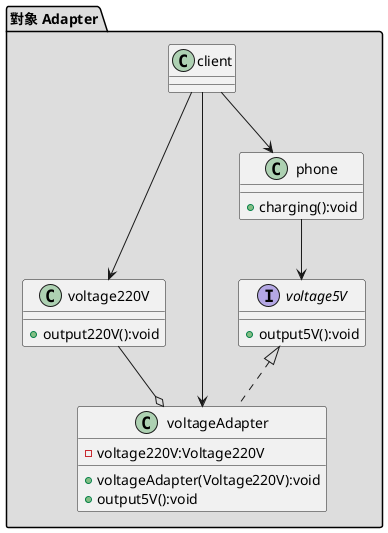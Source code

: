 @startuml
package "對象 Adapter" AS classAdapter #DDDDDD{
class client{}

class voltage220V{
+output220V():void
}

    class voltageAdapter implements voltage5V{
        -voltage220V:Voltage220V
        +voltageAdapter(Voltage220V):void
        +output5V():void
    }

    interface voltage5V {
    +output5V():void
    }

     class phone  {
        +charging():void
    }


    voltage220V --o voltageAdapter
    phone --> voltage5V
    client --> phone
    client --> voltageAdapter
    client --> voltage220V

}
@enduml
